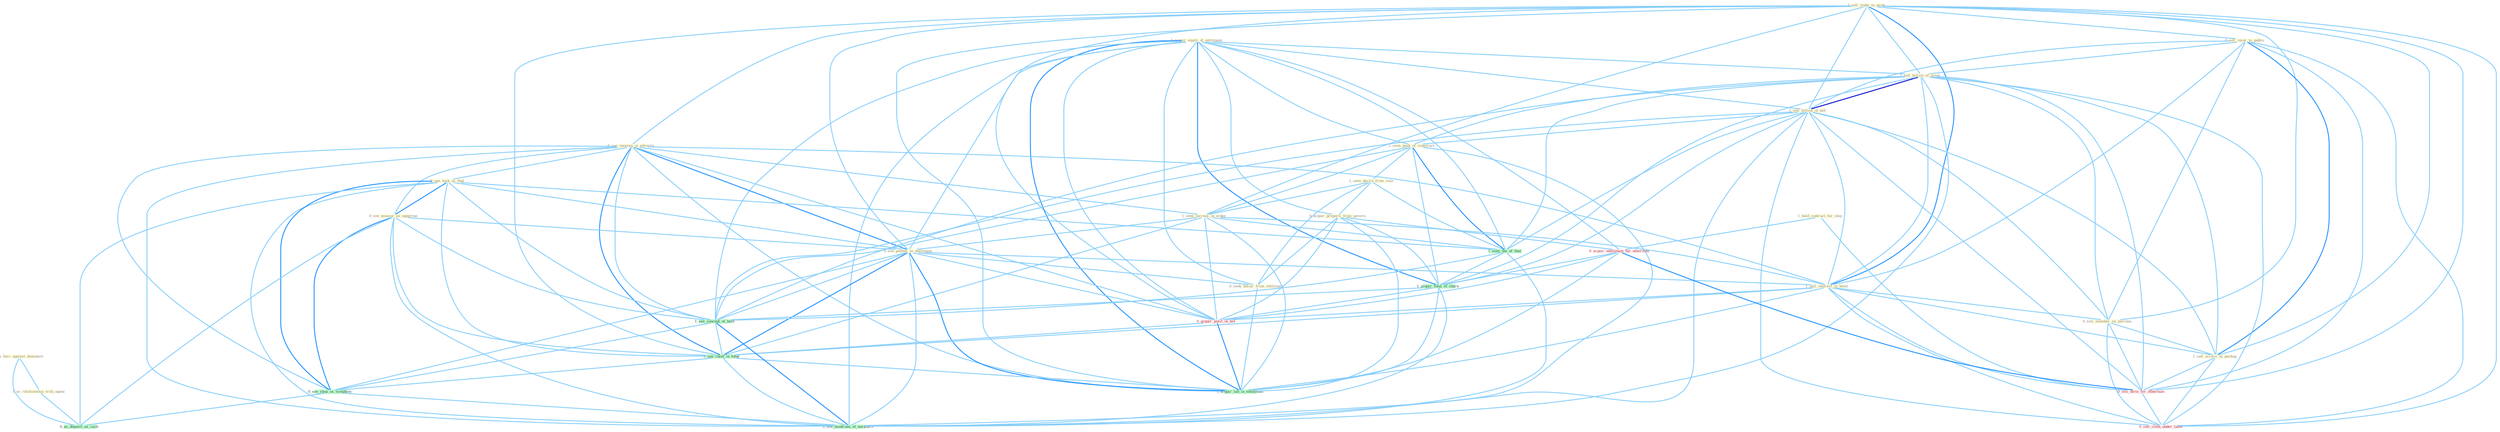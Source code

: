 Graph G{ 
    node
    [shape=polygon,style=filled,width=.5,height=.06,color="#BDFCC9",fixedsize=true,fontsize=4,
    fontcolor="#2f4f4f"];
    {node
    [color="#ffffe0", fontcolor="#8b7d6b"] "1_sell_stake_in_mine " "0_sell_insur_to_public " "1_acquir_equiti_of_entitynam " "0_see_messag_in_advertis " "1_hold_contract_for_ship " "1_sell_billion_of_asset " "0_see_task_as_that " "1_us_forc_against_demonstr " "1_sell_billion_of_bill " "1_seen_peak_of_construct " "1_seen_declin_from_sale " "0_see_measur_as_opportun " "1_seen_increas_in_order " "0_see_potenti_in_entitynam " "0_acquir_properti_from_govern " "0_seek_dollar_from_entitynam " "1_sell_interest_in_hotel " "0_sell_member_on_purchas " "1_sell_access_to_packag " "1_us_relationship_with_agenc "}
{node [color="#fff0f5", fontcolor="#b22222"] "0_acquir_entitynam_for_othernum " "0_sell_divis_for_othernum " "0_sell_cloth_under_label " "0_acquir_posit_in_bid "}
edge [color="#B0E2FF"];

	"1_sell_stake_in_mine " -- "0_sell_insur_to_public " [w="1", color="#87cefa" ];
	"1_sell_stake_in_mine " -- "0_see_messag_in_advertis " [w="1", color="#87cefa" ];
	"1_sell_stake_in_mine " -- "1_sell_billion_of_asset " [w="1", color="#87cefa" ];
	"1_sell_stake_in_mine " -- "1_sell_billion_of_bill " [w="1", color="#87cefa" ];
	"1_sell_stake_in_mine " -- "1_seen_increas_in_order " [w="1", color="#87cefa" ];
	"1_sell_stake_in_mine " -- "0_see_potenti_in_entitynam " [w="1", color="#87cefa" ];
	"1_sell_stake_in_mine " -- "1_sell_interest_in_hotel " [w="2", color="#1e90ff" , len=0.8];
	"1_sell_stake_in_mine " -- "0_sell_member_on_purchas " [w="1", color="#87cefa" ];
	"1_sell_stake_in_mine " -- "1_sell_access_to_packag " [w="1", color="#87cefa" ];
	"1_sell_stake_in_mine " -- "0_sell_divis_for_othernum " [w="1", color="#87cefa" ];
	"1_sell_stake_in_mine " -- "0_sell_cloth_under_label " [w="1", color="#87cefa" ];
	"1_sell_stake_in_mine " -- "0_acquir_posit_in_bid " [w="1", color="#87cefa" ];
	"1_sell_stake_in_mine " -- "0_see_chief_in_futur " [w="1", color="#87cefa" ];
	"1_sell_stake_in_mine " -- "1_acquir_lab_in_entitynam " [w="1", color="#87cefa" ];
	"0_sell_insur_to_public " -- "1_sell_billion_of_asset " [w="1", color="#87cefa" ];
	"0_sell_insur_to_public " -- "1_sell_billion_of_bill " [w="1", color="#87cefa" ];
	"0_sell_insur_to_public " -- "1_sell_interest_in_hotel " [w="1", color="#87cefa" ];
	"0_sell_insur_to_public " -- "0_sell_member_on_purchas " [w="1", color="#87cefa" ];
	"0_sell_insur_to_public " -- "1_sell_access_to_packag " [w="2", color="#1e90ff" , len=0.8];
	"0_sell_insur_to_public " -- "0_sell_divis_for_othernum " [w="1", color="#87cefa" ];
	"0_sell_insur_to_public " -- "0_sell_cloth_under_label " [w="1", color="#87cefa" ];
	"1_acquir_equiti_of_entitynam " -- "1_sell_billion_of_asset " [w="1", color="#87cefa" ];
	"1_acquir_equiti_of_entitynam " -- "1_sell_billion_of_bill " [w="1", color="#87cefa" ];
	"1_acquir_equiti_of_entitynam " -- "1_seen_peak_of_construct " [w="1", color="#87cefa" ];
	"1_acquir_equiti_of_entitynam " -- "0_see_potenti_in_entitynam " [w="1", color="#87cefa" ];
	"1_acquir_equiti_of_entitynam " -- "0_acquir_properti_from_govern " [w="1", color="#87cefa" ];
	"1_acquir_equiti_of_entitynam " -- "0_seek_dollar_from_entitynam " [w="1", color="#87cefa" ];
	"1_acquir_equiti_of_entitynam " -- "0_acquir_entitynam_for_othernum " [w="1", color="#87cefa" ];
	"1_acquir_equiti_of_entitynam " -- "1_seen_the_of_that " [w="1", color="#87cefa" ];
	"1_acquir_equiti_of_entitynam " -- "1_acquir_total_of_share " [w="2", color="#1e90ff" , len=0.8];
	"1_acquir_equiti_of_entitynam " -- "0_acquir_posit_in_bid " [w="1", color="#87cefa" ];
	"1_acquir_equiti_of_entitynam " -- "1_see_concept_of_both " [w="1", color="#87cefa" ];
	"1_acquir_equiti_of_entitynam " -- "1_acquir_lab_in_entitynam " [w="2", color="#1e90ff" , len=0.8];
	"1_acquir_equiti_of_entitynam " -- "1_see_modicum_of_normalci " [w="1", color="#87cefa" ];
	"0_see_messag_in_advertis " -- "0_see_task_as_that " [w="1", color="#87cefa" ];
	"0_see_messag_in_advertis " -- "0_see_measur_as_opportun " [w="1", color="#87cefa" ];
	"0_see_messag_in_advertis " -- "1_seen_increas_in_order " [w="1", color="#87cefa" ];
	"0_see_messag_in_advertis " -- "0_see_potenti_in_entitynam " [w="2", color="#1e90ff" , len=0.8];
	"0_see_messag_in_advertis " -- "1_sell_interest_in_hotel " [w="1", color="#87cefa" ];
	"0_see_messag_in_advertis " -- "0_acquir_posit_in_bid " [w="1", color="#87cefa" ];
	"0_see_messag_in_advertis " -- "1_see_concept_of_both " [w="1", color="#87cefa" ];
	"0_see_messag_in_advertis " -- "0_see_chief_in_futur " [w="2", color="#1e90ff" , len=0.8];
	"0_see_messag_in_advertis " -- "0_see_shop_as_symptom " [w="1", color="#87cefa" ];
	"0_see_messag_in_advertis " -- "1_acquir_lab_in_entitynam " [w="1", color="#87cefa" ];
	"0_see_messag_in_advertis " -- "1_see_modicum_of_normalci " [w="1", color="#87cefa" ];
	"1_hold_contract_for_ship " -- "0_acquir_entitynam_for_othernum " [w="1", color="#87cefa" ];
	"1_hold_contract_for_ship " -- "0_sell_divis_for_othernum " [w="1", color="#87cefa" ];
	"1_sell_billion_of_asset " -- "1_sell_billion_of_bill " [w="3", color="#0000cd" , len=0.6];
	"1_sell_billion_of_asset " -- "1_seen_peak_of_construct " [w="1", color="#87cefa" ];
	"1_sell_billion_of_asset " -- "1_sell_interest_in_hotel " [w="1", color="#87cefa" ];
	"1_sell_billion_of_asset " -- "0_sell_member_on_purchas " [w="1", color="#87cefa" ];
	"1_sell_billion_of_asset " -- "1_sell_access_to_packag " [w="1", color="#87cefa" ];
	"1_sell_billion_of_asset " -- "1_seen_the_of_that " [w="1", color="#87cefa" ];
	"1_sell_billion_of_asset " -- "0_sell_divis_for_othernum " [w="1", color="#87cefa" ];
	"1_sell_billion_of_asset " -- "1_acquir_total_of_share " [w="1", color="#87cefa" ];
	"1_sell_billion_of_asset " -- "0_sell_cloth_under_label " [w="1", color="#87cefa" ];
	"1_sell_billion_of_asset " -- "1_see_concept_of_both " [w="1", color="#87cefa" ];
	"1_sell_billion_of_asset " -- "1_see_modicum_of_normalci " [w="1", color="#87cefa" ];
	"0_see_task_as_that " -- "0_see_measur_as_opportun " [w="2", color="#1e90ff" , len=0.8];
	"0_see_task_as_that " -- "0_see_potenti_in_entitynam " [w="1", color="#87cefa" ];
	"0_see_task_as_that " -- "1_seen_the_of_that " [w="1", color="#87cefa" ];
	"0_see_task_as_that " -- "1_see_concept_of_both " [w="1", color="#87cefa" ];
	"0_see_task_as_that " -- "0_see_chief_in_futur " [w="1", color="#87cefa" ];
	"0_see_task_as_that " -- "0_see_shop_as_symptom " [w="2", color="#1e90ff" , len=0.8];
	"0_see_task_as_that " -- "0_us_deposit_as_cach " [w="1", color="#87cefa" ];
	"0_see_task_as_that " -- "1_see_modicum_of_normalci " [w="1", color="#87cefa" ];
	"1_us_forc_against_demonstr " -- "1_us_relationship_with_agenc " [w="1", color="#87cefa" ];
	"1_us_forc_against_demonstr " -- "0_us_deposit_as_cach " [w="1", color="#87cefa" ];
	"1_sell_billion_of_bill " -- "1_seen_peak_of_construct " [w="1", color="#87cefa" ];
	"1_sell_billion_of_bill " -- "1_sell_interest_in_hotel " [w="1", color="#87cefa" ];
	"1_sell_billion_of_bill " -- "0_sell_member_on_purchas " [w="1", color="#87cefa" ];
	"1_sell_billion_of_bill " -- "1_sell_access_to_packag " [w="1", color="#87cefa" ];
	"1_sell_billion_of_bill " -- "1_seen_the_of_that " [w="1", color="#87cefa" ];
	"1_sell_billion_of_bill " -- "0_sell_divis_for_othernum " [w="1", color="#87cefa" ];
	"1_sell_billion_of_bill " -- "1_acquir_total_of_share " [w="1", color="#87cefa" ];
	"1_sell_billion_of_bill " -- "0_sell_cloth_under_label " [w="1", color="#87cefa" ];
	"1_sell_billion_of_bill " -- "1_see_concept_of_both " [w="1", color="#87cefa" ];
	"1_sell_billion_of_bill " -- "1_see_modicum_of_normalci " [w="1", color="#87cefa" ];
	"1_seen_peak_of_construct " -- "1_seen_declin_from_sale " [w="1", color="#87cefa" ];
	"1_seen_peak_of_construct " -- "1_seen_increas_in_order " [w="1", color="#87cefa" ];
	"1_seen_peak_of_construct " -- "1_seen_the_of_that " [w="2", color="#1e90ff" , len=0.8];
	"1_seen_peak_of_construct " -- "1_acquir_total_of_share " [w="1", color="#87cefa" ];
	"1_seen_peak_of_construct " -- "1_see_concept_of_both " [w="1", color="#87cefa" ];
	"1_seen_peak_of_construct " -- "1_see_modicum_of_normalci " [w="1", color="#87cefa" ];
	"1_seen_declin_from_sale " -- "1_seen_increas_in_order " [w="1", color="#87cefa" ];
	"1_seen_declin_from_sale " -- "0_acquir_properti_from_govern " [w="1", color="#87cefa" ];
	"1_seen_declin_from_sale " -- "0_seek_dollar_from_entitynam " [w="1", color="#87cefa" ];
	"1_seen_declin_from_sale " -- "1_seen_the_of_that " [w="1", color="#87cefa" ];
	"0_see_measur_as_opportun " -- "0_see_potenti_in_entitynam " [w="1", color="#87cefa" ];
	"0_see_measur_as_opportun " -- "1_see_concept_of_both " [w="1", color="#87cefa" ];
	"0_see_measur_as_opportun " -- "0_see_chief_in_futur " [w="1", color="#87cefa" ];
	"0_see_measur_as_opportun " -- "0_see_shop_as_symptom " [w="2", color="#1e90ff" , len=0.8];
	"0_see_measur_as_opportun " -- "0_us_deposit_as_cach " [w="1", color="#87cefa" ];
	"0_see_measur_as_opportun " -- "1_see_modicum_of_normalci " [w="1", color="#87cefa" ];
	"1_seen_increas_in_order " -- "0_see_potenti_in_entitynam " [w="1", color="#87cefa" ];
	"1_seen_increas_in_order " -- "1_sell_interest_in_hotel " [w="1", color="#87cefa" ];
	"1_seen_increas_in_order " -- "1_seen_the_of_that " [w="1", color="#87cefa" ];
	"1_seen_increas_in_order " -- "0_acquir_posit_in_bid " [w="1", color="#87cefa" ];
	"1_seen_increas_in_order " -- "0_see_chief_in_futur " [w="1", color="#87cefa" ];
	"1_seen_increas_in_order " -- "1_acquir_lab_in_entitynam " [w="1", color="#87cefa" ];
	"0_see_potenti_in_entitynam " -- "0_seek_dollar_from_entitynam " [w="1", color="#87cefa" ];
	"0_see_potenti_in_entitynam " -- "1_sell_interest_in_hotel " [w="1", color="#87cefa" ];
	"0_see_potenti_in_entitynam " -- "0_acquir_posit_in_bid " [w="1", color="#87cefa" ];
	"0_see_potenti_in_entitynam " -- "1_see_concept_of_both " [w="1", color="#87cefa" ];
	"0_see_potenti_in_entitynam " -- "0_see_chief_in_futur " [w="2", color="#1e90ff" , len=0.8];
	"0_see_potenti_in_entitynam " -- "0_see_shop_as_symptom " [w="1", color="#87cefa" ];
	"0_see_potenti_in_entitynam " -- "1_acquir_lab_in_entitynam " [w="2", color="#1e90ff" , len=0.8];
	"0_see_potenti_in_entitynam " -- "1_see_modicum_of_normalci " [w="1", color="#87cefa" ];
	"0_acquir_properti_from_govern " -- "0_seek_dollar_from_entitynam " [w="1", color="#87cefa" ];
	"0_acquir_properti_from_govern " -- "0_acquir_entitynam_for_othernum " [w="1", color="#87cefa" ];
	"0_acquir_properti_from_govern " -- "1_acquir_total_of_share " [w="1", color="#87cefa" ];
	"0_acquir_properti_from_govern " -- "0_acquir_posit_in_bid " [w="1", color="#87cefa" ];
	"0_acquir_properti_from_govern " -- "1_acquir_lab_in_entitynam " [w="1", color="#87cefa" ];
	"0_seek_dollar_from_entitynam " -- "1_acquir_lab_in_entitynam " [w="1", color="#87cefa" ];
	"1_sell_interest_in_hotel " -- "0_sell_member_on_purchas " [w="1", color="#87cefa" ];
	"1_sell_interest_in_hotel " -- "1_sell_access_to_packag " [w="1", color="#87cefa" ];
	"1_sell_interest_in_hotel " -- "0_sell_divis_for_othernum " [w="1", color="#87cefa" ];
	"1_sell_interest_in_hotel " -- "0_sell_cloth_under_label " [w="1", color="#87cefa" ];
	"1_sell_interest_in_hotel " -- "0_acquir_posit_in_bid " [w="1", color="#87cefa" ];
	"1_sell_interest_in_hotel " -- "0_see_chief_in_futur " [w="1", color="#87cefa" ];
	"1_sell_interest_in_hotel " -- "1_acquir_lab_in_entitynam " [w="1", color="#87cefa" ];
	"0_sell_member_on_purchas " -- "1_sell_access_to_packag " [w="1", color="#87cefa" ];
	"0_sell_member_on_purchas " -- "0_sell_divis_for_othernum " [w="1", color="#87cefa" ];
	"0_sell_member_on_purchas " -- "0_sell_cloth_under_label " [w="1", color="#87cefa" ];
	"1_sell_access_to_packag " -- "0_sell_divis_for_othernum " [w="1", color="#87cefa" ];
	"1_sell_access_to_packag " -- "0_sell_cloth_under_label " [w="1", color="#87cefa" ];
	"1_us_relationship_with_agenc " -- "0_us_deposit_as_cach " [w="1", color="#87cefa" ];
	"0_acquir_entitynam_for_othernum " -- "0_sell_divis_for_othernum " [w="2", color="#1e90ff" , len=0.8];
	"0_acquir_entitynam_for_othernum " -- "1_acquir_total_of_share " [w="1", color="#87cefa" ];
	"0_acquir_entitynam_for_othernum " -- "0_acquir_posit_in_bid " [w="1", color="#87cefa" ];
	"0_acquir_entitynam_for_othernum " -- "1_acquir_lab_in_entitynam " [w="1", color="#87cefa" ];
	"1_seen_the_of_that " -- "1_acquir_total_of_share " [w="1", color="#87cefa" ];
	"1_seen_the_of_that " -- "1_see_concept_of_both " [w="1", color="#87cefa" ];
	"1_seen_the_of_that " -- "1_see_modicum_of_normalci " [w="1", color="#87cefa" ];
	"0_sell_divis_for_othernum " -- "0_sell_cloth_under_label " [w="1", color="#87cefa" ];
	"1_acquir_total_of_share " -- "0_acquir_posit_in_bid " [w="1", color="#87cefa" ];
	"1_acquir_total_of_share " -- "1_see_concept_of_both " [w="1", color="#87cefa" ];
	"1_acquir_total_of_share " -- "1_acquir_lab_in_entitynam " [w="1", color="#87cefa" ];
	"1_acquir_total_of_share " -- "1_see_modicum_of_normalci " [w="1", color="#87cefa" ];
	"0_acquir_posit_in_bid " -- "0_see_chief_in_futur " [w="1", color="#87cefa" ];
	"0_acquir_posit_in_bid " -- "1_acquir_lab_in_entitynam " [w="2", color="#1e90ff" , len=0.8];
	"1_see_concept_of_both " -- "0_see_chief_in_futur " [w="1", color="#87cefa" ];
	"1_see_concept_of_both " -- "0_see_shop_as_symptom " [w="1", color="#87cefa" ];
	"1_see_concept_of_both " -- "1_see_modicum_of_normalci " [w="2", color="#1e90ff" , len=0.8];
	"0_see_chief_in_futur " -- "0_see_shop_as_symptom " [w="1", color="#87cefa" ];
	"0_see_chief_in_futur " -- "1_acquir_lab_in_entitynam " [w="1", color="#87cefa" ];
	"0_see_chief_in_futur " -- "1_see_modicum_of_normalci " [w="1", color="#87cefa" ];
	"0_see_shop_as_symptom " -- "0_us_deposit_as_cach " [w="1", color="#87cefa" ];
	"0_see_shop_as_symptom " -- "1_see_modicum_of_normalci " [w="1", color="#87cefa" ];
}